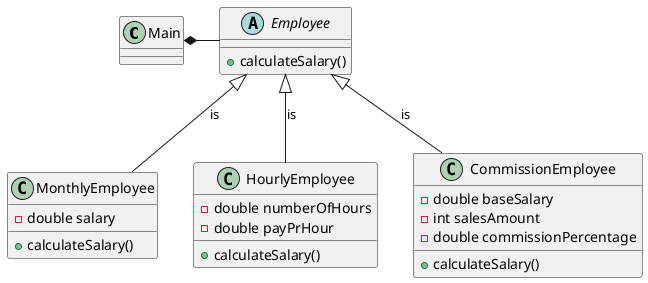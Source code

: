 @startuml

class Main

abstract Employee{
+ calculateSalary()
}

class MonthlyEmployee{
- double salary

+ calculateSalary()
}

class HourlyEmployee{
- double numberOfHours
- double payPrHour

+ calculateSalary()
}

class CommissionEmployee{
- double baseSalary
- int salesAmount
- double commissionPercentage

+ calculateSalary()
}

Main *- Employee

Employee <|-- MonthlyEmployee : is
Employee <|-- HourlyEmployee : is
Employee <|-- CommissionEmployee : is

@enduml